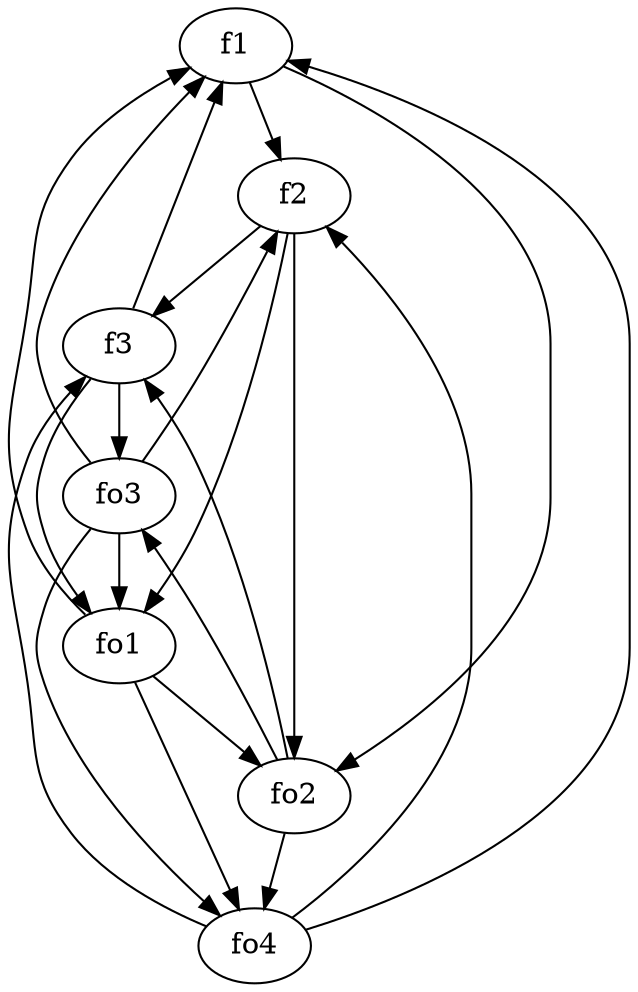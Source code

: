 strict digraph  {
f1;
f2;
f3;
fo1;
fo2;
fo3;
fo4;
f1 -> f2  [weight=2];
f1 -> fo2  [weight=2];
f2 -> f3  [weight=2];
f2 -> fo2  [weight=2];
f2 -> fo1  [weight=2];
f3 -> fo1  [weight=2];
f3 -> f1  [weight=2];
f3 -> fo3  [weight=2];
fo1 -> fo2  [weight=2];
fo1 -> f1  [weight=2];
fo1 -> fo4  [weight=2];
fo2 -> fo3  [weight=2];
fo2 -> f3  [weight=2];
fo2 -> fo4  [weight=2];
fo3 -> f1  [weight=2];
fo3 -> f2  [weight=2];
fo3 -> fo4  [weight=2];
fo3 -> fo1  [weight=2];
fo4 -> f1  [weight=2];
fo4 -> f3  [weight=2];
fo4 -> f2  [weight=2];
}
